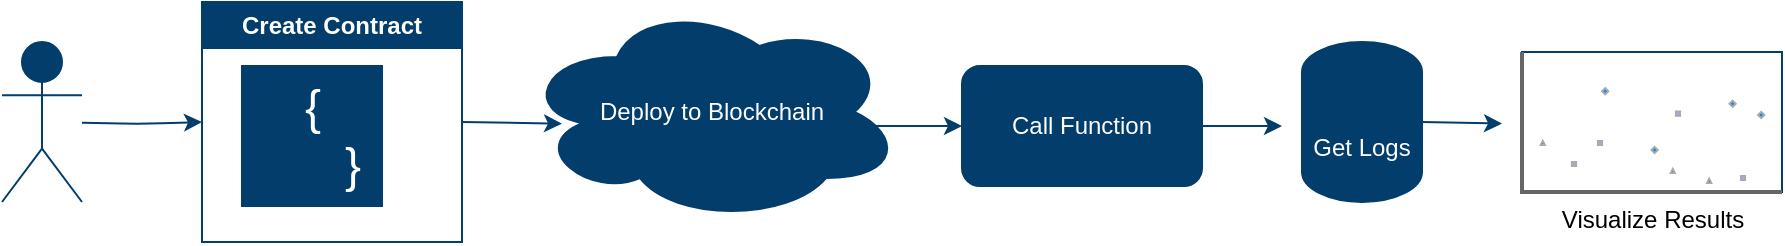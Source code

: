 <mxfile version="26.0.16">
  <diagram name="Page-1" id="jpog3j6YvMqYN9L6i7-m">
    <mxGraphModel dx="1042" dy="665" grid="1" gridSize="10" guides="1" tooltips="1" connect="1" arrows="1" fold="1" page="1" pageScale="1" pageWidth="850" pageHeight="1100" math="0" shadow="0">
      <root>
        <mxCell id="0" />
        <mxCell id="1" parent="0" />
        <mxCell id="2" value="User" style="shape=umlActor;verticalLabelPosition=bottom;verticalAlign=top;html=1;fillColor=#023d6b;strokeColor=#023d6b;fontColor=#ffffff;" parent="1" vertex="1">
          <mxGeometry x="60" y="128" width="40" height="80" as="geometry" />
        </mxCell>
        <mxCell id="4" style="entryX=0;entryY=0.5;entryDx=0;entryDy=0;fillColor=#023d6b;strokeColor=#023d6b;" parent="1" source="2" target="xXst1sIsij-wTYxNnf8g-13" edge="1">
          <mxGeometry width="50" height="50" relative="1" as="geometry">
            <mxPoint x="100" y="180" as="sourcePoint" />
            <mxPoint x="130" y="210" as="targetPoint" />
            <Array as="points">
              <mxPoint x="130" y="169" />
            </Array>
          </mxGeometry>
        </mxCell>
        <mxCell id="6" style="exitX=1;exitY=0.5;exitDx=0;exitDy=0;fillColor=#023d6b;strokeColor=#023d6b;" parent="1" source="xXst1sIsij-wTYxNnf8g-13" edge="1">
          <mxGeometry width="50" height="50" relative="1" as="geometry">
            <mxPoint x="280" y="170" as="sourcePoint" />
            <mxPoint x="340" y="168.833" as="targetPoint" />
          </mxGeometry>
        </mxCell>
        <mxCell id="7" value="Call Function" style="rounded=1;whiteSpace=wrap;html=1;fillColor=#023d6b;strokeColor=#023d6b;fontColor=#ffffff;" parent="1" vertex="1">
          <mxGeometry x="540" y="140" width="120" height="60" as="geometry" />
        </mxCell>
        <mxCell id="8" style="fillColor=#023d6b;strokeColor=#023d6b;" parent="1" target="7" edge="1">
          <mxGeometry width="50" height="50" relative="1" as="geometry">
            <mxPoint x="480" y="170" as="sourcePoint" />
            <mxPoint x="530" y="120" as="targetPoint" />
          </mxGeometry>
        </mxCell>
        <mxCell id="10" style="fillColor=#023d6b;strokeColor=#023d6b;" parent="1" source="7" edge="1">
          <mxGeometry width="50" height="50" relative="1" as="geometry">
            <mxPoint x="660" y="170" as="sourcePoint" />
            <mxPoint x="700" y="170" as="targetPoint" />
          </mxGeometry>
        </mxCell>
        <mxCell id="12" style="exitX=1;exitY=0.5;exitDx=0;exitDy=0;exitPerimeter=0;fillColor=#023d6b;strokeColor=#023d6b;" parent="1" source="xXst1sIsij-wTYxNnf8g-17" edge="1">
          <mxGeometry width="50" height="50" relative="1" as="geometry">
            <mxPoint x="820" y="170" as="sourcePoint" />
            <mxPoint x="810" y="168.8" as="targetPoint" />
          </mxGeometry>
        </mxCell>
        <mxCell id="xXst1sIsij-wTYxNnf8g-13" value="Create Contract" style="swimlane;whiteSpace=wrap;html=1;fillColor=#023d6b;strokeColor=#023d6b;fontColor=#ffffff;" parent="1" vertex="1">
          <mxGeometry x="160" y="108" width="130" height="120" as="geometry" />
        </mxCell>
        <mxCell id="xXst1sIsij-wTYxNnf8g-15" value="&lt;font style=&quot;font-size: 24px;&quot;&gt;{&lt;/font&gt;&lt;div&gt;&lt;font style=&quot;font-size: 24px;&quot;&gt;&amp;nbsp; &amp;nbsp; &amp;nbsp; }&lt;/font&gt;&lt;/div&gt;" style="text;html=1;align=center;verticalAlign=middle;resizable=0;points=[];autosize=1;strokeColor=#023d6b;fillColor=#023d6b;fontColor=#ffffff;" parent="xXst1sIsij-wTYxNnf8g-13" vertex="1">
          <mxGeometry x="20" y="32" width="70" height="70" as="geometry" />
        </mxCell>
        <mxCell id="xXst1sIsij-wTYxNnf8g-16" value="Deploy to Blockchain" style="ellipse;shape=cloud;whiteSpace=wrap;html=1;fillColor=#023d6b;strokeColor=#023d6b;fontColor=#ffffff;" parent="1" vertex="1">
          <mxGeometry x="320" y="108" width="190" height="110" as="geometry" />
        </mxCell>
        <mxCell id="xXst1sIsij-wTYxNnf8g-17" value="Get Logs" style="shape=cylinder3;whiteSpace=wrap;html=1;boundedLbl=1;backgroundOutline=1;size=15;fillColor=#023d6b;strokeColor=#023d6b;fontColor=#ffffff;" parent="1" vertex="1">
          <mxGeometry x="710" y="128" width="60" height="80" as="geometry" />
        </mxCell>
        <mxCell id="xXst1sIsij-wTYxNnf8g-18" value="&lt;span style=&quot;text-wrap-mode: wrap;&quot;&gt;Visualize Results&lt;/span&gt;" style="verticalLabelPosition=bottom;shadow=0;dashed=0;align=center;html=1;verticalAlign=top;strokeWidth=1;shape=mxgraph.mockup.graphics.plotChart;strokeColor2=#aaaaaa;strokeColor3=#666666;fillColor2=#99aaff,#0022ff,#008cff;strokeColor=#023D6B;" parent="1" vertex="1">
          <mxGeometry x="820" y="133" width="130" height="70" as="geometry" />
        </mxCell>
      </root>
    </mxGraphModel>
  </diagram>
</mxfile>
